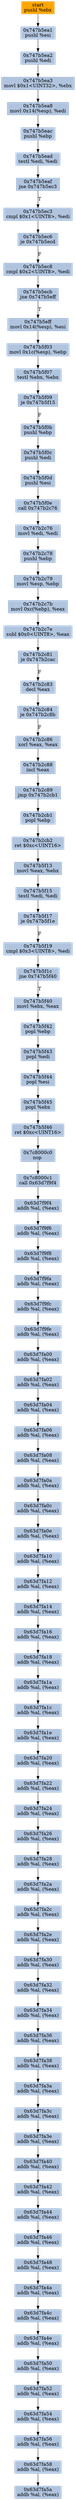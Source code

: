 digraph G {
node[shape=rectangle,style=filled,fillcolor=lightsteelblue,color=lightsteelblue]
bgcolor="transparent"
a0x747b5ea0pushl_ebx[label="start\npushl %ebx",color="lightgrey",fillcolor="orange"];
a0x747b5ea1pushl_esi[label="0x747b5ea1\npushl %esi"];
a0x747b5ea2pushl_edi[label="0x747b5ea2\npushl %edi"];
a0x747b5ea3movl_0x1UINT32_ebx[label="0x747b5ea3\nmovl $0x1<UINT32>, %ebx"];
a0x747b5ea8movl_0x14esp__edi[label="0x747b5ea8\nmovl 0x14(%esp), %edi"];
a0x747b5eacpushl_ebp[label="0x747b5eac\npushl %ebp"];
a0x747b5eadtestl_edi_edi[label="0x747b5ead\ntestl %edi, %edi"];
a0x747b5eafjne_0x747b5ec3[label="0x747b5eaf\njne 0x747b5ec3"];
a0x747b5ec3cmpl_0x1UINT8_edi[label="0x747b5ec3\ncmpl $0x1<UINT8>, %edi"];
a0x747b5ec6je_0x747b5ecd[label="0x747b5ec6\nje 0x747b5ecd"];
a0x747b5ec8cmpl_0x2UINT8_edi[label="0x747b5ec8\ncmpl $0x2<UINT8>, %edi"];
a0x747b5ecbjne_0x747b5eff[label="0x747b5ecb\njne 0x747b5eff"];
a0x747b5effmovl_0x14esp__esi[label="0x747b5eff\nmovl 0x14(%esp), %esi"];
a0x747b5f03movl_0x1cesp__ebp[label="0x747b5f03\nmovl 0x1c(%esp), %ebp"];
a0x747b5f07testl_ebx_ebx[label="0x747b5f07\ntestl %ebx, %ebx"];
a0x747b5f09je_0x747b5f15[label="0x747b5f09\nje 0x747b5f15"];
a0x747b5f0bpushl_ebp[label="0x747b5f0b\npushl %ebp"];
a0x747b5f0cpushl_edi[label="0x747b5f0c\npushl %edi"];
a0x747b5f0dpushl_esi[label="0x747b5f0d\npushl %esi"];
a0x747b5f0ecall_0x747b2c76[label="0x747b5f0e\ncall 0x747b2c76"];
a0x747b2c76movl_edi_edi[label="0x747b2c76\nmovl %edi, %edi"];
a0x747b2c78pushl_ebp[label="0x747b2c78\npushl %ebp"];
a0x747b2c79movl_esp_ebp[label="0x747b2c79\nmovl %esp, %ebp"];
a0x747b2c7bmovl_0xcebp__eax[label="0x747b2c7b\nmovl 0xc(%ebp), %eax"];
a0x747b2c7esubl_0x0UINT8_eax[label="0x747b2c7e\nsubl $0x0<UINT8>, %eax"];
a0x747b2c81je_0x747b2cac[label="0x747b2c81\nje 0x747b2cac"];
a0x747b2c83decl_eax[label="0x747b2c83\ndecl %eax"];
a0x747b2c84je_0x747b2c8b[label="0x747b2c84\nje 0x747b2c8b"];
a0x747b2c86xorl_eax_eax[label="0x747b2c86\nxorl %eax, %eax"];
a0x747b2c88incl_eax[label="0x747b2c88\nincl %eax"];
a0x747b2c89jmp_0x747b2cb1[label="0x747b2c89\njmp 0x747b2cb1"];
a0x747b2cb1popl_ebp[label="0x747b2cb1\npopl %ebp"];
a0x747b2cb2ret_0xcUINT16[label="0x747b2cb2\nret $0xc<UINT16>"];
a0x747b5f13movl_eax_ebx[label="0x747b5f13\nmovl %eax, %ebx"];
a0x747b5f15testl_edi_edi[label="0x747b5f15\ntestl %edi, %edi"];
a0x747b5f17je_0x747b5f1e[label="0x747b5f17\nje 0x747b5f1e"];
a0x747b5f19cmpl_0x3UINT8_edi[label="0x747b5f19\ncmpl $0x3<UINT8>, %edi"];
a0x747b5f1cjne_0x747b5f40[label="0x747b5f1c\njne 0x747b5f40"];
a0x747b5f40movl_ebx_eax[label="0x747b5f40\nmovl %ebx, %eax"];
a0x747b5f42popl_ebp[label="0x747b5f42\npopl %ebp"];
a0x747b5f43popl_edi[label="0x747b5f43\npopl %edi"];
a0x747b5f44popl_esi[label="0x747b5f44\npopl %esi"];
a0x747b5f45popl_ebx[label="0x747b5f45\npopl %ebx"];
a0x747b5f46ret_0xcUINT16[label="0x747b5f46\nret $0xc<UINT16>"];
a0x7c8000c0nop_[label="0x7c8000c0\nnop "];
a0x7c8000c1call_0x63d7f9f4[label="0x7c8000c1\ncall 0x63d7f9f4"];
a0x63d7f9f4addb_al_eax_[label="0x63d7f9f4\naddb %al, (%eax)"];
a0x63d7f9f6addb_al_eax_[label="0x63d7f9f6\naddb %al, (%eax)"];
a0x63d7f9f8addb_al_eax_[label="0x63d7f9f8\naddb %al, (%eax)"];
a0x63d7f9faaddb_al_eax_[label="0x63d7f9fa\naddb %al, (%eax)"];
a0x63d7f9fcaddb_al_eax_[label="0x63d7f9fc\naddb %al, (%eax)"];
a0x63d7f9feaddb_al_eax_[label="0x63d7f9fe\naddb %al, (%eax)"];
a0x63d7fa00addb_al_eax_[label="0x63d7fa00\naddb %al, (%eax)"];
a0x63d7fa02addb_al_eax_[label="0x63d7fa02\naddb %al, (%eax)"];
a0x63d7fa04addb_al_eax_[label="0x63d7fa04\naddb %al, (%eax)"];
a0x63d7fa06addb_al_eax_[label="0x63d7fa06\naddb %al, (%eax)"];
a0x63d7fa08addb_al_eax_[label="0x63d7fa08\naddb %al, (%eax)"];
a0x63d7fa0aaddb_al_eax_[label="0x63d7fa0a\naddb %al, (%eax)"];
a0x63d7fa0caddb_al_eax_[label="0x63d7fa0c\naddb %al, (%eax)"];
a0x63d7fa0eaddb_al_eax_[label="0x63d7fa0e\naddb %al, (%eax)"];
a0x63d7fa10addb_al_eax_[label="0x63d7fa10\naddb %al, (%eax)"];
a0x63d7fa12addb_al_eax_[label="0x63d7fa12\naddb %al, (%eax)"];
a0x63d7fa14addb_al_eax_[label="0x63d7fa14\naddb %al, (%eax)"];
a0x63d7fa16addb_al_eax_[label="0x63d7fa16\naddb %al, (%eax)"];
a0x63d7fa18addb_al_eax_[label="0x63d7fa18\naddb %al, (%eax)"];
a0x63d7fa1aaddb_al_eax_[label="0x63d7fa1a\naddb %al, (%eax)"];
a0x63d7fa1caddb_al_eax_[label="0x63d7fa1c\naddb %al, (%eax)"];
a0x63d7fa1eaddb_al_eax_[label="0x63d7fa1e\naddb %al, (%eax)"];
a0x63d7fa20addb_al_eax_[label="0x63d7fa20\naddb %al, (%eax)"];
a0x63d7fa22addb_al_eax_[label="0x63d7fa22\naddb %al, (%eax)"];
a0x63d7fa24addb_al_eax_[label="0x63d7fa24\naddb %al, (%eax)"];
a0x63d7fa26addb_al_eax_[label="0x63d7fa26\naddb %al, (%eax)"];
a0x63d7fa28addb_al_eax_[label="0x63d7fa28\naddb %al, (%eax)"];
a0x63d7fa2aaddb_al_eax_[label="0x63d7fa2a\naddb %al, (%eax)"];
a0x63d7fa2caddb_al_eax_[label="0x63d7fa2c\naddb %al, (%eax)"];
a0x63d7fa2eaddb_al_eax_[label="0x63d7fa2e\naddb %al, (%eax)"];
a0x63d7fa30addb_al_eax_[label="0x63d7fa30\naddb %al, (%eax)"];
a0x63d7fa32addb_al_eax_[label="0x63d7fa32\naddb %al, (%eax)"];
a0x63d7fa34addb_al_eax_[label="0x63d7fa34\naddb %al, (%eax)"];
a0x63d7fa36addb_al_eax_[label="0x63d7fa36\naddb %al, (%eax)"];
a0x63d7fa38addb_al_eax_[label="0x63d7fa38\naddb %al, (%eax)"];
a0x63d7fa3aaddb_al_eax_[label="0x63d7fa3a\naddb %al, (%eax)"];
a0x63d7fa3caddb_al_eax_[label="0x63d7fa3c\naddb %al, (%eax)"];
a0x63d7fa3eaddb_al_eax_[label="0x63d7fa3e\naddb %al, (%eax)"];
a0x63d7fa40addb_al_eax_[label="0x63d7fa40\naddb %al, (%eax)"];
a0x63d7fa42addb_al_eax_[label="0x63d7fa42\naddb %al, (%eax)"];
a0x63d7fa44addb_al_eax_[label="0x63d7fa44\naddb %al, (%eax)"];
a0x63d7fa46addb_al_eax_[label="0x63d7fa46\naddb %al, (%eax)"];
a0x63d7fa48addb_al_eax_[label="0x63d7fa48\naddb %al, (%eax)"];
a0x63d7fa4aaddb_al_eax_[label="0x63d7fa4a\naddb %al, (%eax)"];
a0x63d7fa4caddb_al_eax_[label="0x63d7fa4c\naddb %al, (%eax)"];
a0x63d7fa4eaddb_al_eax_[label="0x63d7fa4e\naddb %al, (%eax)"];
a0x63d7fa50addb_al_eax_[label="0x63d7fa50\naddb %al, (%eax)"];
a0x63d7fa52addb_al_eax_[label="0x63d7fa52\naddb %al, (%eax)"];
a0x63d7fa54addb_al_eax_[label="0x63d7fa54\naddb %al, (%eax)"];
a0x63d7fa56addb_al_eax_[label="0x63d7fa56\naddb %al, (%eax)"];
a0x63d7fa58addb_al_eax_[label="0x63d7fa58\naddb %al, (%eax)"];
a0x63d7fa5aaddb_al_eax_[label="0x63d7fa5a\naddb %al, (%eax)"];
a0x747b5ea0pushl_ebx -> a0x747b5ea1pushl_esi [color="#000000"];
a0x747b5ea1pushl_esi -> a0x747b5ea2pushl_edi [color="#000000"];
a0x747b5ea2pushl_edi -> a0x747b5ea3movl_0x1UINT32_ebx [color="#000000"];
a0x747b5ea3movl_0x1UINT32_ebx -> a0x747b5ea8movl_0x14esp__edi [color="#000000"];
a0x747b5ea8movl_0x14esp__edi -> a0x747b5eacpushl_ebp [color="#000000"];
a0x747b5eacpushl_ebp -> a0x747b5eadtestl_edi_edi [color="#000000"];
a0x747b5eadtestl_edi_edi -> a0x747b5eafjne_0x747b5ec3 [color="#000000"];
a0x747b5eafjne_0x747b5ec3 -> a0x747b5ec3cmpl_0x1UINT8_edi [color="#000000",label="T"];
a0x747b5ec3cmpl_0x1UINT8_edi -> a0x747b5ec6je_0x747b5ecd [color="#000000"];
a0x747b5ec6je_0x747b5ecd -> a0x747b5ec8cmpl_0x2UINT8_edi [color="#000000",label="F"];
a0x747b5ec8cmpl_0x2UINT8_edi -> a0x747b5ecbjne_0x747b5eff [color="#000000"];
a0x747b5ecbjne_0x747b5eff -> a0x747b5effmovl_0x14esp__esi [color="#000000",label="T"];
a0x747b5effmovl_0x14esp__esi -> a0x747b5f03movl_0x1cesp__ebp [color="#000000"];
a0x747b5f03movl_0x1cesp__ebp -> a0x747b5f07testl_ebx_ebx [color="#000000"];
a0x747b5f07testl_ebx_ebx -> a0x747b5f09je_0x747b5f15 [color="#000000"];
a0x747b5f09je_0x747b5f15 -> a0x747b5f0bpushl_ebp [color="#000000",label="F"];
a0x747b5f0bpushl_ebp -> a0x747b5f0cpushl_edi [color="#000000"];
a0x747b5f0cpushl_edi -> a0x747b5f0dpushl_esi [color="#000000"];
a0x747b5f0dpushl_esi -> a0x747b5f0ecall_0x747b2c76 [color="#000000"];
a0x747b5f0ecall_0x747b2c76 -> a0x747b2c76movl_edi_edi [color="#000000"];
a0x747b2c76movl_edi_edi -> a0x747b2c78pushl_ebp [color="#000000"];
a0x747b2c78pushl_ebp -> a0x747b2c79movl_esp_ebp [color="#000000"];
a0x747b2c79movl_esp_ebp -> a0x747b2c7bmovl_0xcebp__eax [color="#000000"];
a0x747b2c7bmovl_0xcebp__eax -> a0x747b2c7esubl_0x0UINT8_eax [color="#000000"];
a0x747b2c7esubl_0x0UINT8_eax -> a0x747b2c81je_0x747b2cac [color="#000000"];
a0x747b2c81je_0x747b2cac -> a0x747b2c83decl_eax [color="#000000",label="F"];
a0x747b2c83decl_eax -> a0x747b2c84je_0x747b2c8b [color="#000000"];
a0x747b2c84je_0x747b2c8b -> a0x747b2c86xorl_eax_eax [color="#000000",label="F"];
a0x747b2c86xorl_eax_eax -> a0x747b2c88incl_eax [color="#000000"];
a0x747b2c88incl_eax -> a0x747b2c89jmp_0x747b2cb1 [color="#000000"];
a0x747b2c89jmp_0x747b2cb1 -> a0x747b2cb1popl_ebp [color="#000000"];
a0x747b2cb1popl_ebp -> a0x747b2cb2ret_0xcUINT16 [color="#000000"];
a0x747b2cb2ret_0xcUINT16 -> a0x747b5f13movl_eax_ebx [color="#000000"];
a0x747b5f13movl_eax_ebx -> a0x747b5f15testl_edi_edi [color="#000000"];
a0x747b5f15testl_edi_edi -> a0x747b5f17je_0x747b5f1e [color="#000000"];
a0x747b5f17je_0x747b5f1e -> a0x747b5f19cmpl_0x3UINT8_edi [color="#000000",label="F"];
a0x747b5f19cmpl_0x3UINT8_edi -> a0x747b5f1cjne_0x747b5f40 [color="#000000"];
a0x747b5f1cjne_0x747b5f40 -> a0x747b5f40movl_ebx_eax [color="#000000",label="T"];
a0x747b5f40movl_ebx_eax -> a0x747b5f42popl_ebp [color="#000000"];
a0x747b5f42popl_ebp -> a0x747b5f43popl_edi [color="#000000"];
a0x747b5f43popl_edi -> a0x747b5f44popl_esi [color="#000000"];
a0x747b5f44popl_esi -> a0x747b5f45popl_ebx [color="#000000"];
a0x747b5f45popl_ebx -> a0x747b5f46ret_0xcUINT16 [color="#000000"];
a0x747b5f46ret_0xcUINT16 -> a0x7c8000c0nop_ [color="#000000"];
a0x7c8000c0nop_ -> a0x7c8000c1call_0x63d7f9f4 [color="#000000"];
a0x7c8000c1call_0x63d7f9f4 -> a0x63d7f9f4addb_al_eax_ [color="#000000"];
a0x63d7f9f4addb_al_eax_ -> a0x63d7f9f6addb_al_eax_ [color="#000000"];
a0x63d7f9f6addb_al_eax_ -> a0x63d7f9f8addb_al_eax_ [color="#000000"];
a0x63d7f9f8addb_al_eax_ -> a0x63d7f9faaddb_al_eax_ [color="#000000"];
a0x63d7f9faaddb_al_eax_ -> a0x63d7f9fcaddb_al_eax_ [color="#000000"];
a0x63d7f9fcaddb_al_eax_ -> a0x63d7f9feaddb_al_eax_ [color="#000000"];
a0x63d7f9feaddb_al_eax_ -> a0x63d7fa00addb_al_eax_ [color="#000000"];
a0x63d7fa00addb_al_eax_ -> a0x63d7fa02addb_al_eax_ [color="#000000"];
a0x63d7fa02addb_al_eax_ -> a0x63d7fa04addb_al_eax_ [color="#000000"];
a0x63d7fa04addb_al_eax_ -> a0x63d7fa06addb_al_eax_ [color="#000000"];
a0x63d7fa06addb_al_eax_ -> a0x63d7fa08addb_al_eax_ [color="#000000"];
a0x63d7fa08addb_al_eax_ -> a0x63d7fa0aaddb_al_eax_ [color="#000000"];
a0x63d7fa0aaddb_al_eax_ -> a0x63d7fa0caddb_al_eax_ [color="#000000"];
a0x63d7fa0caddb_al_eax_ -> a0x63d7fa0eaddb_al_eax_ [color="#000000"];
a0x63d7fa0eaddb_al_eax_ -> a0x63d7fa10addb_al_eax_ [color="#000000"];
a0x63d7fa10addb_al_eax_ -> a0x63d7fa12addb_al_eax_ [color="#000000"];
a0x63d7fa12addb_al_eax_ -> a0x63d7fa14addb_al_eax_ [color="#000000"];
a0x63d7fa14addb_al_eax_ -> a0x63d7fa16addb_al_eax_ [color="#000000"];
a0x63d7fa16addb_al_eax_ -> a0x63d7fa18addb_al_eax_ [color="#000000"];
a0x63d7fa18addb_al_eax_ -> a0x63d7fa1aaddb_al_eax_ [color="#000000"];
a0x63d7fa1aaddb_al_eax_ -> a0x63d7fa1caddb_al_eax_ [color="#000000"];
a0x63d7fa1caddb_al_eax_ -> a0x63d7fa1eaddb_al_eax_ [color="#000000"];
a0x63d7fa1eaddb_al_eax_ -> a0x63d7fa20addb_al_eax_ [color="#000000"];
a0x63d7fa20addb_al_eax_ -> a0x63d7fa22addb_al_eax_ [color="#000000"];
a0x63d7fa22addb_al_eax_ -> a0x63d7fa24addb_al_eax_ [color="#000000"];
a0x63d7fa24addb_al_eax_ -> a0x63d7fa26addb_al_eax_ [color="#000000"];
a0x63d7fa26addb_al_eax_ -> a0x63d7fa28addb_al_eax_ [color="#000000"];
a0x63d7fa28addb_al_eax_ -> a0x63d7fa2aaddb_al_eax_ [color="#000000"];
a0x63d7fa2aaddb_al_eax_ -> a0x63d7fa2caddb_al_eax_ [color="#000000"];
a0x63d7fa2caddb_al_eax_ -> a0x63d7fa2eaddb_al_eax_ [color="#000000"];
a0x63d7fa2eaddb_al_eax_ -> a0x63d7fa30addb_al_eax_ [color="#000000"];
a0x63d7fa30addb_al_eax_ -> a0x63d7fa32addb_al_eax_ [color="#000000"];
a0x63d7fa32addb_al_eax_ -> a0x63d7fa34addb_al_eax_ [color="#000000"];
a0x63d7fa34addb_al_eax_ -> a0x63d7fa36addb_al_eax_ [color="#000000"];
a0x63d7fa36addb_al_eax_ -> a0x63d7fa38addb_al_eax_ [color="#000000"];
a0x63d7fa38addb_al_eax_ -> a0x63d7fa3aaddb_al_eax_ [color="#000000"];
a0x63d7fa3aaddb_al_eax_ -> a0x63d7fa3caddb_al_eax_ [color="#000000"];
a0x63d7fa3caddb_al_eax_ -> a0x63d7fa3eaddb_al_eax_ [color="#000000"];
a0x63d7fa3eaddb_al_eax_ -> a0x63d7fa40addb_al_eax_ [color="#000000"];
a0x63d7fa40addb_al_eax_ -> a0x63d7fa42addb_al_eax_ [color="#000000"];
a0x63d7fa42addb_al_eax_ -> a0x63d7fa44addb_al_eax_ [color="#000000"];
a0x63d7fa44addb_al_eax_ -> a0x63d7fa46addb_al_eax_ [color="#000000"];
a0x63d7fa46addb_al_eax_ -> a0x63d7fa48addb_al_eax_ [color="#000000"];
a0x63d7fa48addb_al_eax_ -> a0x63d7fa4aaddb_al_eax_ [color="#000000"];
a0x63d7fa4aaddb_al_eax_ -> a0x63d7fa4caddb_al_eax_ [color="#000000"];
a0x63d7fa4caddb_al_eax_ -> a0x63d7fa4eaddb_al_eax_ [color="#000000"];
a0x63d7fa4eaddb_al_eax_ -> a0x63d7fa50addb_al_eax_ [color="#000000"];
a0x63d7fa50addb_al_eax_ -> a0x63d7fa52addb_al_eax_ [color="#000000"];
a0x63d7fa52addb_al_eax_ -> a0x63d7fa54addb_al_eax_ [color="#000000"];
a0x63d7fa54addb_al_eax_ -> a0x63d7fa56addb_al_eax_ [color="#000000"];
a0x63d7fa56addb_al_eax_ -> a0x63d7fa58addb_al_eax_ [color="#000000"];
a0x63d7fa58addb_al_eax_ -> a0x63d7fa5aaddb_al_eax_ [color="#000000"];
}
